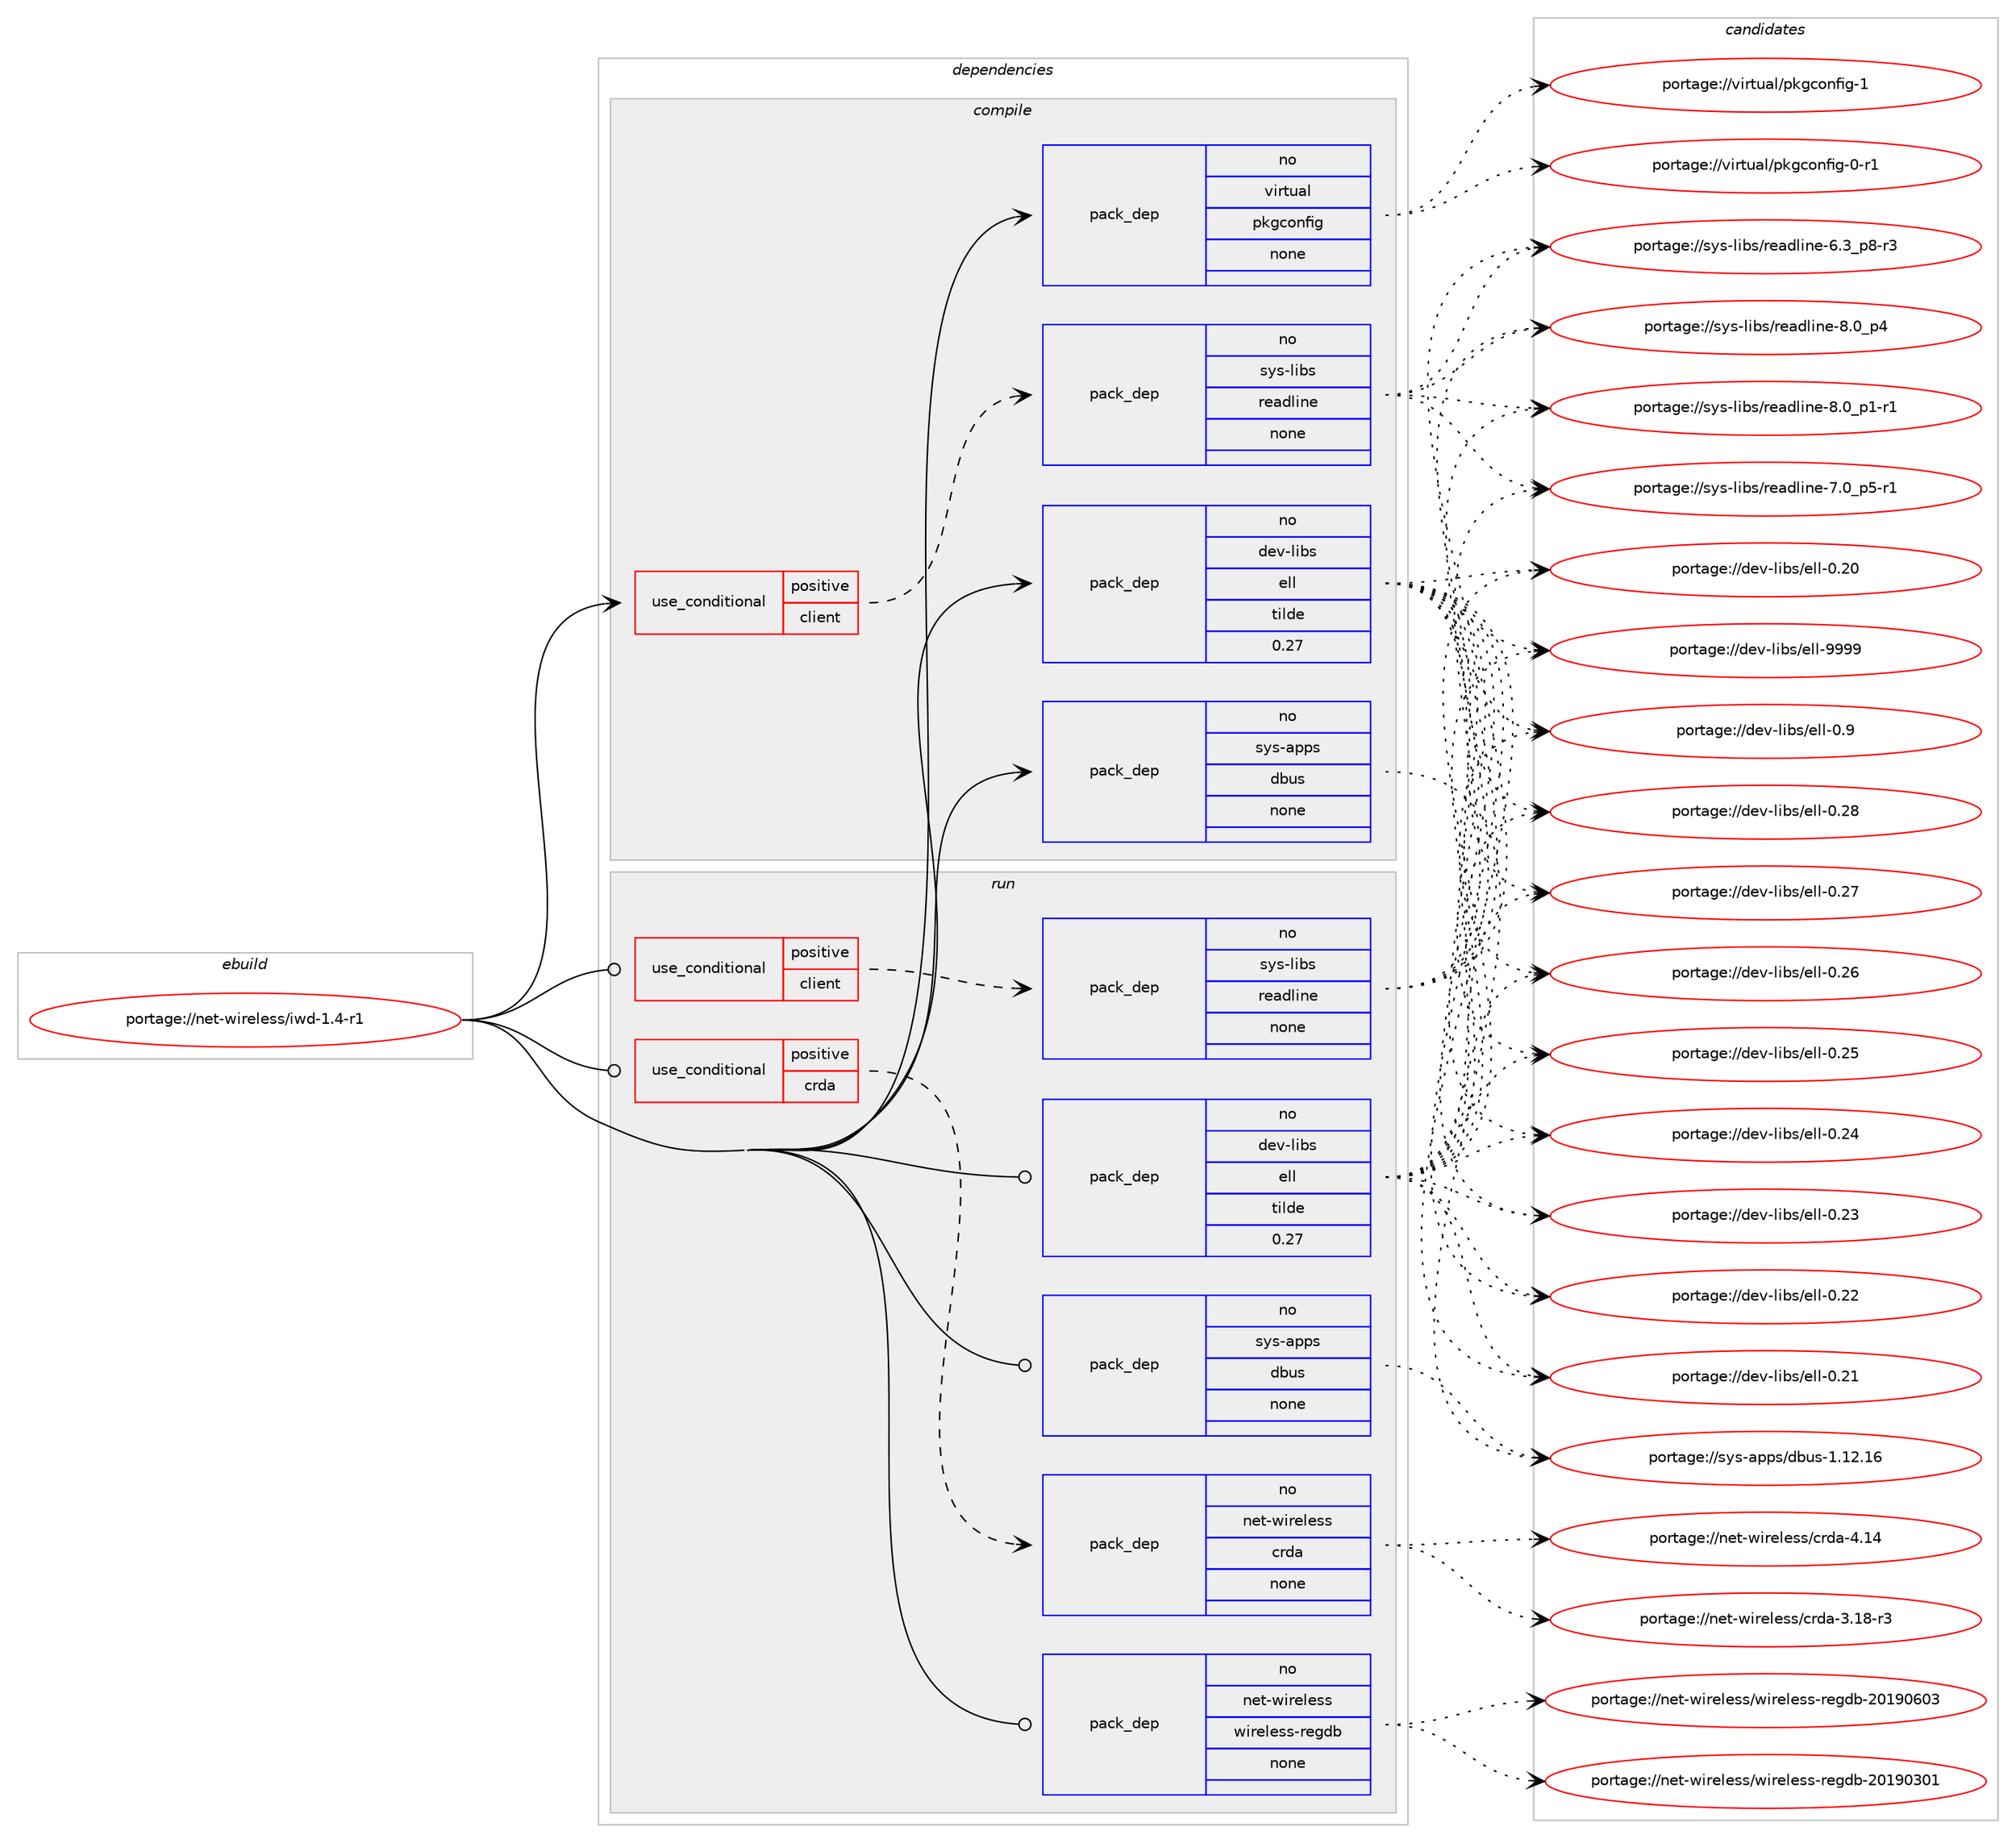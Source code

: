 digraph prolog {

# *************
# Graph options
# *************

newrank=true;
concentrate=true;
compound=true;
graph [rankdir=LR,fontname=Helvetica,fontsize=10,ranksep=1.5];#, ranksep=2.5, nodesep=0.2];
edge  [arrowhead=vee];
node  [fontname=Helvetica,fontsize=10];

# **********
# The ebuild
# **********

subgraph cluster_leftcol {
color=gray;
rank=same;
label=<<i>ebuild</i>>;
id [label="portage://net-wireless/iwd-1.4-r1", color=red, width=4, href="../net-wireless/iwd-1.4-r1.svg"];
}

# ****************
# The dependencies
# ****************

subgraph cluster_midcol {
color=gray;
label=<<i>dependencies</i>>;
subgraph cluster_compile {
fillcolor="#eeeeee";
style=filled;
label=<<i>compile</i>>;
subgraph cond20918 {
dependency106827 [label=<<TABLE BORDER="0" CELLBORDER="1" CELLSPACING="0" CELLPADDING="4"><TR><TD ROWSPAN="3" CELLPADDING="10">use_conditional</TD></TR><TR><TD>positive</TD></TR><TR><TD>client</TD></TR></TABLE>>, shape=none, color=red];
subgraph pack84124 {
dependency106828 [label=<<TABLE BORDER="0" CELLBORDER="1" CELLSPACING="0" CELLPADDING="4" WIDTH="220"><TR><TD ROWSPAN="6" CELLPADDING="30">pack_dep</TD></TR><TR><TD WIDTH="110">no</TD></TR><TR><TD>sys-libs</TD></TR><TR><TD>readline</TD></TR><TR><TD>none</TD></TR><TR><TD></TD></TR></TABLE>>, shape=none, color=blue];
}
dependency106827:e -> dependency106828:w [weight=20,style="dashed",arrowhead="vee"];
}
id:e -> dependency106827:w [weight=20,style="solid",arrowhead="vee"];
subgraph pack84125 {
dependency106829 [label=<<TABLE BORDER="0" CELLBORDER="1" CELLSPACING="0" CELLPADDING="4" WIDTH="220"><TR><TD ROWSPAN="6" CELLPADDING="30">pack_dep</TD></TR><TR><TD WIDTH="110">no</TD></TR><TR><TD>dev-libs</TD></TR><TR><TD>ell</TD></TR><TR><TD>tilde</TD></TR><TR><TD>0.27</TD></TR></TABLE>>, shape=none, color=blue];
}
id:e -> dependency106829:w [weight=20,style="solid",arrowhead="vee"];
subgraph pack84126 {
dependency106830 [label=<<TABLE BORDER="0" CELLBORDER="1" CELLSPACING="0" CELLPADDING="4" WIDTH="220"><TR><TD ROWSPAN="6" CELLPADDING="30">pack_dep</TD></TR><TR><TD WIDTH="110">no</TD></TR><TR><TD>sys-apps</TD></TR><TR><TD>dbus</TD></TR><TR><TD>none</TD></TR><TR><TD></TD></TR></TABLE>>, shape=none, color=blue];
}
id:e -> dependency106830:w [weight=20,style="solid",arrowhead="vee"];
subgraph pack84127 {
dependency106831 [label=<<TABLE BORDER="0" CELLBORDER="1" CELLSPACING="0" CELLPADDING="4" WIDTH="220"><TR><TD ROWSPAN="6" CELLPADDING="30">pack_dep</TD></TR><TR><TD WIDTH="110">no</TD></TR><TR><TD>virtual</TD></TR><TR><TD>pkgconfig</TD></TR><TR><TD>none</TD></TR><TR><TD></TD></TR></TABLE>>, shape=none, color=blue];
}
id:e -> dependency106831:w [weight=20,style="solid",arrowhead="vee"];
}
subgraph cluster_compileandrun {
fillcolor="#eeeeee";
style=filled;
label=<<i>compile and run</i>>;
}
subgraph cluster_run {
fillcolor="#eeeeee";
style=filled;
label=<<i>run</i>>;
subgraph cond20919 {
dependency106832 [label=<<TABLE BORDER="0" CELLBORDER="1" CELLSPACING="0" CELLPADDING="4"><TR><TD ROWSPAN="3" CELLPADDING="10">use_conditional</TD></TR><TR><TD>positive</TD></TR><TR><TD>client</TD></TR></TABLE>>, shape=none, color=red];
subgraph pack84128 {
dependency106833 [label=<<TABLE BORDER="0" CELLBORDER="1" CELLSPACING="0" CELLPADDING="4" WIDTH="220"><TR><TD ROWSPAN="6" CELLPADDING="30">pack_dep</TD></TR><TR><TD WIDTH="110">no</TD></TR><TR><TD>sys-libs</TD></TR><TR><TD>readline</TD></TR><TR><TD>none</TD></TR><TR><TD></TD></TR></TABLE>>, shape=none, color=blue];
}
dependency106832:e -> dependency106833:w [weight=20,style="dashed",arrowhead="vee"];
}
id:e -> dependency106832:w [weight=20,style="solid",arrowhead="odot"];
subgraph cond20920 {
dependency106834 [label=<<TABLE BORDER="0" CELLBORDER="1" CELLSPACING="0" CELLPADDING="4"><TR><TD ROWSPAN="3" CELLPADDING="10">use_conditional</TD></TR><TR><TD>positive</TD></TR><TR><TD>crda</TD></TR></TABLE>>, shape=none, color=red];
subgraph pack84129 {
dependency106835 [label=<<TABLE BORDER="0" CELLBORDER="1" CELLSPACING="0" CELLPADDING="4" WIDTH="220"><TR><TD ROWSPAN="6" CELLPADDING="30">pack_dep</TD></TR><TR><TD WIDTH="110">no</TD></TR><TR><TD>net-wireless</TD></TR><TR><TD>crda</TD></TR><TR><TD>none</TD></TR><TR><TD></TD></TR></TABLE>>, shape=none, color=blue];
}
dependency106834:e -> dependency106835:w [weight=20,style="dashed",arrowhead="vee"];
}
id:e -> dependency106834:w [weight=20,style="solid",arrowhead="odot"];
subgraph pack84130 {
dependency106836 [label=<<TABLE BORDER="0" CELLBORDER="1" CELLSPACING="0" CELLPADDING="4" WIDTH="220"><TR><TD ROWSPAN="6" CELLPADDING="30">pack_dep</TD></TR><TR><TD WIDTH="110">no</TD></TR><TR><TD>dev-libs</TD></TR><TR><TD>ell</TD></TR><TR><TD>tilde</TD></TR><TR><TD>0.27</TD></TR></TABLE>>, shape=none, color=blue];
}
id:e -> dependency106836:w [weight=20,style="solid",arrowhead="odot"];
subgraph pack84131 {
dependency106837 [label=<<TABLE BORDER="0" CELLBORDER="1" CELLSPACING="0" CELLPADDING="4" WIDTH="220"><TR><TD ROWSPAN="6" CELLPADDING="30">pack_dep</TD></TR><TR><TD WIDTH="110">no</TD></TR><TR><TD>net-wireless</TD></TR><TR><TD>wireless-regdb</TD></TR><TR><TD>none</TD></TR><TR><TD></TD></TR></TABLE>>, shape=none, color=blue];
}
id:e -> dependency106837:w [weight=20,style="solid",arrowhead="odot"];
subgraph pack84132 {
dependency106838 [label=<<TABLE BORDER="0" CELLBORDER="1" CELLSPACING="0" CELLPADDING="4" WIDTH="220"><TR><TD ROWSPAN="6" CELLPADDING="30">pack_dep</TD></TR><TR><TD WIDTH="110">no</TD></TR><TR><TD>sys-apps</TD></TR><TR><TD>dbus</TD></TR><TR><TD>none</TD></TR><TR><TD></TD></TR></TABLE>>, shape=none, color=blue];
}
id:e -> dependency106838:w [weight=20,style="solid",arrowhead="odot"];
}
}

# **************
# The candidates
# **************

subgraph cluster_choices {
rank=same;
color=gray;
label=<<i>candidates</i>>;

subgraph choice84124 {
color=black;
nodesep=1;
choice11512111545108105981154711410197100108105110101455646489511252 [label="portage://sys-libs/readline-8.0_p4", color=red, width=4,href="../sys-libs/readline-8.0_p4.svg"];
choice115121115451081059811547114101971001081051101014556464895112494511449 [label="portage://sys-libs/readline-8.0_p1-r1", color=red, width=4,href="../sys-libs/readline-8.0_p1-r1.svg"];
choice115121115451081059811547114101971001081051101014555464895112534511449 [label="portage://sys-libs/readline-7.0_p5-r1", color=red, width=4,href="../sys-libs/readline-7.0_p5-r1.svg"];
choice115121115451081059811547114101971001081051101014554465195112564511451 [label="portage://sys-libs/readline-6.3_p8-r3", color=red, width=4,href="../sys-libs/readline-6.3_p8-r3.svg"];
dependency106828:e -> choice11512111545108105981154711410197100108105110101455646489511252:w [style=dotted,weight="100"];
dependency106828:e -> choice115121115451081059811547114101971001081051101014556464895112494511449:w [style=dotted,weight="100"];
dependency106828:e -> choice115121115451081059811547114101971001081051101014555464895112534511449:w [style=dotted,weight="100"];
dependency106828:e -> choice115121115451081059811547114101971001081051101014554465195112564511451:w [style=dotted,weight="100"];
}
subgraph choice84125 {
color=black;
nodesep=1;
choice1001011184510810598115471011081084557575757 [label="portage://dev-libs/ell-9999", color=red, width=4,href="../dev-libs/ell-9999.svg"];
choice10010111845108105981154710110810845484657 [label="portage://dev-libs/ell-0.9", color=red, width=4,href="../dev-libs/ell-0.9.svg"];
choice1001011184510810598115471011081084548465056 [label="portage://dev-libs/ell-0.28", color=red, width=4,href="../dev-libs/ell-0.28.svg"];
choice1001011184510810598115471011081084548465055 [label="portage://dev-libs/ell-0.27", color=red, width=4,href="../dev-libs/ell-0.27.svg"];
choice1001011184510810598115471011081084548465054 [label="portage://dev-libs/ell-0.26", color=red, width=4,href="../dev-libs/ell-0.26.svg"];
choice1001011184510810598115471011081084548465053 [label="portage://dev-libs/ell-0.25", color=red, width=4,href="../dev-libs/ell-0.25.svg"];
choice1001011184510810598115471011081084548465052 [label="portage://dev-libs/ell-0.24", color=red, width=4,href="../dev-libs/ell-0.24.svg"];
choice1001011184510810598115471011081084548465051 [label="portage://dev-libs/ell-0.23", color=red, width=4,href="../dev-libs/ell-0.23.svg"];
choice1001011184510810598115471011081084548465050 [label="portage://dev-libs/ell-0.22", color=red, width=4,href="../dev-libs/ell-0.22.svg"];
choice1001011184510810598115471011081084548465049 [label="portage://dev-libs/ell-0.21", color=red, width=4,href="../dev-libs/ell-0.21.svg"];
choice1001011184510810598115471011081084548465048 [label="portage://dev-libs/ell-0.20", color=red, width=4,href="../dev-libs/ell-0.20.svg"];
dependency106829:e -> choice1001011184510810598115471011081084557575757:w [style=dotted,weight="100"];
dependency106829:e -> choice10010111845108105981154710110810845484657:w [style=dotted,weight="100"];
dependency106829:e -> choice1001011184510810598115471011081084548465056:w [style=dotted,weight="100"];
dependency106829:e -> choice1001011184510810598115471011081084548465055:w [style=dotted,weight="100"];
dependency106829:e -> choice1001011184510810598115471011081084548465054:w [style=dotted,weight="100"];
dependency106829:e -> choice1001011184510810598115471011081084548465053:w [style=dotted,weight="100"];
dependency106829:e -> choice1001011184510810598115471011081084548465052:w [style=dotted,weight="100"];
dependency106829:e -> choice1001011184510810598115471011081084548465051:w [style=dotted,weight="100"];
dependency106829:e -> choice1001011184510810598115471011081084548465050:w [style=dotted,weight="100"];
dependency106829:e -> choice1001011184510810598115471011081084548465049:w [style=dotted,weight="100"];
dependency106829:e -> choice1001011184510810598115471011081084548465048:w [style=dotted,weight="100"];
}
subgraph choice84126 {
color=black;
nodesep=1;
choice115121115459711211211547100981171154549464950464954 [label="portage://sys-apps/dbus-1.12.16", color=red, width=4,href="../sys-apps/dbus-1.12.16.svg"];
dependency106830:e -> choice115121115459711211211547100981171154549464950464954:w [style=dotted,weight="100"];
}
subgraph choice84127 {
color=black;
nodesep=1;
choice1181051141161179710847112107103991111101021051034549 [label="portage://virtual/pkgconfig-1", color=red, width=4,href="../virtual/pkgconfig-1.svg"];
choice11810511411611797108471121071039911111010210510345484511449 [label="portage://virtual/pkgconfig-0-r1", color=red, width=4,href="../virtual/pkgconfig-0-r1.svg"];
dependency106831:e -> choice1181051141161179710847112107103991111101021051034549:w [style=dotted,weight="100"];
dependency106831:e -> choice11810511411611797108471121071039911111010210510345484511449:w [style=dotted,weight="100"];
}
subgraph choice84128 {
color=black;
nodesep=1;
choice11512111545108105981154711410197100108105110101455646489511252 [label="portage://sys-libs/readline-8.0_p4", color=red, width=4,href="../sys-libs/readline-8.0_p4.svg"];
choice115121115451081059811547114101971001081051101014556464895112494511449 [label="portage://sys-libs/readline-8.0_p1-r1", color=red, width=4,href="../sys-libs/readline-8.0_p1-r1.svg"];
choice115121115451081059811547114101971001081051101014555464895112534511449 [label="portage://sys-libs/readline-7.0_p5-r1", color=red, width=4,href="../sys-libs/readline-7.0_p5-r1.svg"];
choice115121115451081059811547114101971001081051101014554465195112564511451 [label="portage://sys-libs/readline-6.3_p8-r3", color=red, width=4,href="../sys-libs/readline-6.3_p8-r3.svg"];
dependency106833:e -> choice11512111545108105981154711410197100108105110101455646489511252:w [style=dotted,weight="100"];
dependency106833:e -> choice115121115451081059811547114101971001081051101014556464895112494511449:w [style=dotted,weight="100"];
dependency106833:e -> choice115121115451081059811547114101971001081051101014555464895112534511449:w [style=dotted,weight="100"];
dependency106833:e -> choice115121115451081059811547114101971001081051101014554465195112564511451:w [style=dotted,weight="100"];
}
subgraph choice84129 {
color=black;
nodesep=1;
choice110101116451191051141011081011151154799114100974552464952 [label="portage://net-wireless/crda-4.14", color=red, width=4,href="../net-wireless/crda-4.14.svg"];
choice1101011164511910511410110810111511547991141009745514649564511451 [label="portage://net-wireless/crda-3.18-r3", color=red, width=4,href="../net-wireless/crda-3.18-r3.svg"];
dependency106835:e -> choice110101116451191051141011081011151154799114100974552464952:w [style=dotted,weight="100"];
dependency106835:e -> choice1101011164511910511410110810111511547991141009745514649564511451:w [style=dotted,weight="100"];
}
subgraph choice84130 {
color=black;
nodesep=1;
choice1001011184510810598115471011081084557575757 [label="portage://dev-libs/ell-9999", color=red, width=4,href="../dev-libs/ell-9999.svg"];
choice10010111845108105981154710110810845484657 [label="portage://dev-libs/ell-0.9", color=red, width=4,href="../dev-libs/ell-0.9.svg"];
choice1001011184510810598115471011081084548465056 [label="portage://dev-libs/ell-0.28", color=red, width=4,href="../dev-libs/ell-0.28.svg"];
choice1001011184510810598115471011081084548465055 [label="portage://dev-libs/ell-0.27", color=red, width=4,href="../dev-libs/ell-0.27.svg"];
choice1001011184510810598115471011081084548465054 [label="portage://dev-libs/ell-0.26", color=red, width=4,href="../dev-libs/ell-0.26.svg"];
choice1001011184510810598115471011081084548465053 [label="portage://dev-libs/ell-0.25", color=red, width=4,href="../dev-libs/ell-0.25.svg"];
choice1001011184510810598115471011081084548465052 [label="portage://dev-libs/ell-0.24", color=red, width=4,href="../dev-libs/ell-0.24.svg"];
choice1001011184510810598115471011081084548465051 [label="portage://dev-libs/ell-0.23", color=red, width=4,href="../dev-libs/ell-0.23.svg"];
choice1001011184510810598115471011081084548465050 [label="portage://dev-libs/ell-0.22", color=red, width=4,href="../dev-libs/ell-0.22.svg"];
choice1001011184510810598115471011081084548465049 [label="portage://dev-libs/ell-0.21", color=red, width=4,href="../dev-libs/ell-0.21.svg"];
choice1001011184510810598115471011081084548465048 [label="portage://dev-libs/ell-0.20", color=red, width=4,href="../dev-libs/ell-0.20.svg"];
dependency106836:e -> choice1001011184510810598115471011081084557575757:w [style=dotted,weight="100"];
dependency106836:e -> choice10010111845108105981154710110810845484657:w [style=dotted,weight="100"];
dependency106836:e -> choice1001011184510810598115471011081084548465056:w [style=dotted,weight="100"];
dependency106836:e -> choice1001011184510810598115471011081084548465055:w [style=dotted,weight="100"];
dependency106836:e -> choice1001011184510810598115471011081084548465054:w [style=dotted,weight="100"];
dependency106836:e -> choice1001011184510810598115471011081084548465053:w [style=dotted,weight="100"];
dependency106836:e -> choice1001011184510810598115471011081084548465052:w [style=dotted,weight="100"];
dependency106836:e -> choice1001011184510810598115471011081084548465051:w [style=dotted,weight="100"];
dependency106836:e -> choice1001011184510810598115471011081084548465050:w [style=dotted,weight="100"];
dependency106836:e -> choice1001011184510810598115471011081084548465049:w [style=dotted,weight="100"];
dependency106836:e -> choice1001011184510810598115471011081084548465048:w [style=dotted,weight="100"];
}
subgraph choice84131 {
color=black;
nodesep=1;
choice11010111645119105114101108101115115471191051141011081011151154511410110310098455048495748544851 [label="portage://net-wireless/wireless-regdb-20190603", color=red, width=4,href="../net-wireless/wireless-regdb-20190603.svg"];
choice11010111645119105114101108101115115471191051141011081011151154511410110310098455048495748514849 [label="portage://net-wireless/wireless-regdb-20190301", color=red, width=4,href="../net-wireless/wireless-regdb-20190301.svg"];
dependency106837:e -> choice11010111645119105114101108101115115471191051141011081011151154511410110310098455048495748544851:w [style=dotted,weight="100"];
dependency106837:e -> choice11010111645119105114101108101115115471191051141011081011151154511410110310098455048495748514849:w [style=dotted,weight="100"];
}
subgraph choice84132 {
color=black;
nodesep=1;
choice115121115459711211211547100981171154549464950464954 [label="portage://sys-apps/dbus-1.12.16", color=red, width=4,href="../sys-apps/dbus-1.12.16.svg"];
dependency106838:e -> choice115121115459711211211547100981171154549464950464954:w [style=dotted,weight="100"];
}
}

}
